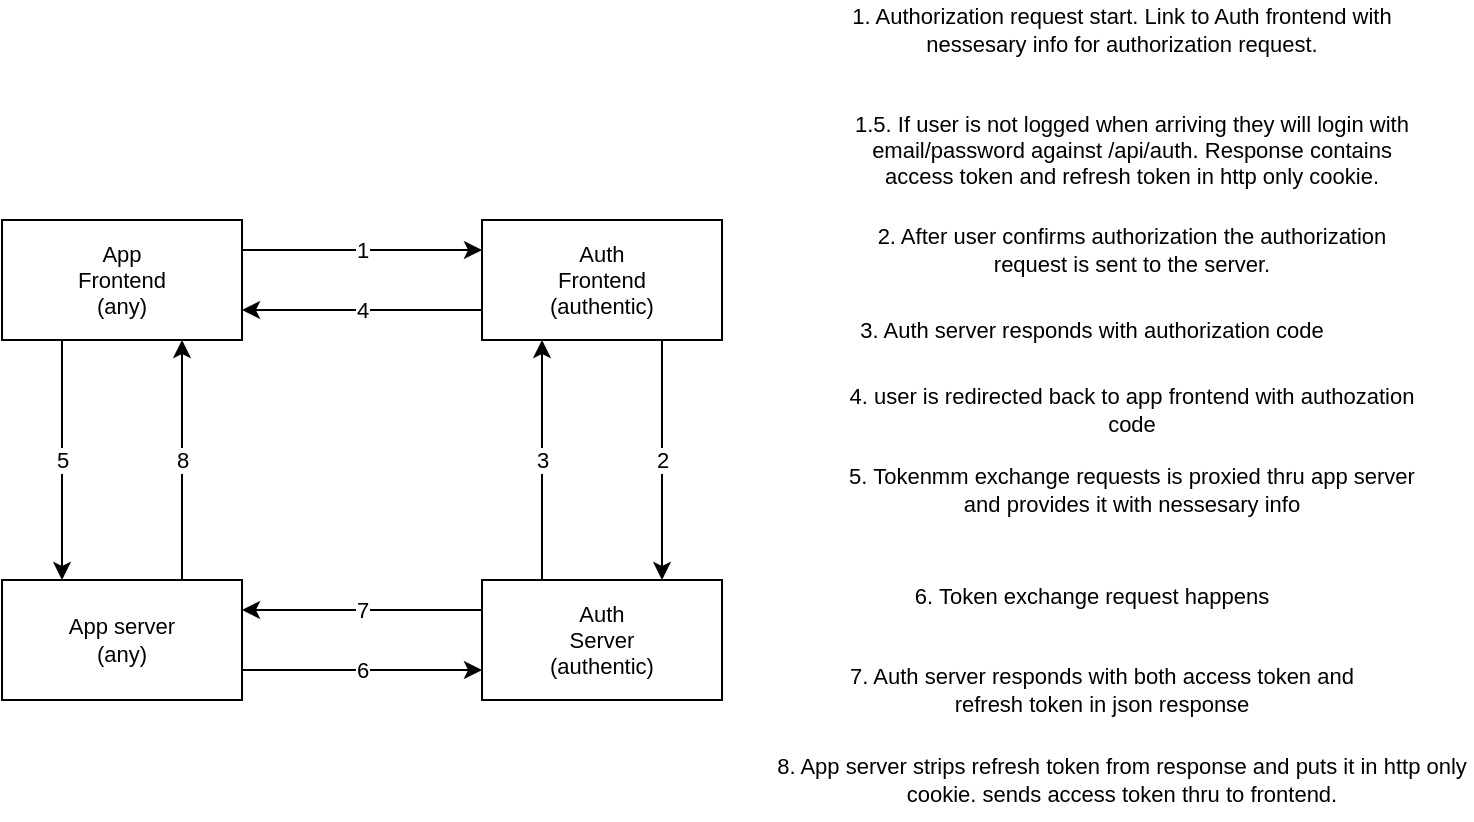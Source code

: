 <mxfile version="28.0.6">
  <diagram name="Page-1" id="xK1MXJZ7FSHNyuHFRWDz">
    <mxGraphModel dx="913" dy="608" grid="1" gridSize="10" guides="1" tooltips="1" connect="1" arrows="1" fold="1" page="1" pageScale="1" pageWidth="827" pageHeight="1169" math="0" shadow="0">
      <root>
        <mxCell id="0" />
        <mxCell id="1" parent="0" />
        <mxCell id="PcOTl7jaeYxXwrJTTBFI-121" value="1" style="shape=connector;rounded=0;orthogonalLoop=1;jettySize=auto;html=1;exitX=1;exitY=0.25;exitDx=0;exitDy=0;entryX=0;entryY=0.25;entryDx=0;entryDy=0;strokeColor=default;align=center;verticalAlign=middle;fontFamily=Helvetica;fontSize=11;fontColor=default;labelBackgroundColor=default;endArrow=classic;" edge="1" parent="1" source="PcOTl7jaeYxXwrJTTBFI-117" target="PcOTl7jaeYxXwrJTTBFI-118">
          <mxGeometry relative="1" as="geometry" />
        </mxCell>
        <mxCell id="PcOTl7jaeYxXwrJTTBFI-125" value="5" style="edgeStyle=orthogonalEdgeStyle;shape=connector;curved=1;rounded=0;orthogonalLoop=1;jettySize=auto;html=1;exitX=0.25;exitY=1;exitDx=0;exitDy=0;entryX=0.25;entryY=0;entryDx=0;entryDy=0;strokeColor=default;align=center;verticalAlign=middle;fontFamily=Helvetica;fontSize=11;fontColor=default;labelBackgroundColor=default;endArrow=classic;" edge="1" parent="1" source="PcOTl7jaeYxXwrJTTBFI-117" target="PcOTl7jaeYxXwrJTTBFI-120">
          <mxGeometry relative="1" as="geometry" />
        </mxCell>
        <mxCell id="PcOTl7jaeYxXwrJTTBFI-117" value="&lt;div&gt;App&lt;/div&gt;&lt;div&gt;Frontend&lt;/div&gt;&lt;div&gt;(any)&lt;/div&gt;" style="rounded=0;whiteSpace=wrap;html=1;fontFamily=Helvetica;fontSize=11;fontColor=default;labelBackgroundColor=default;" vertex="1" parent="1">
          <mxGeometry x="60" y="180" width="120" height="60" as="geometry" />
        </mxCell>
        <mxCell id="PcOTl7jaeYxXwrJTTBFI-122" value="2" style="edgeStyle=orthogonalEdgeStyle;shape=connector;curved=1;rounded=0;orthogonalLoop=1;jettySize=auto;html=1;exitX=0.75;exitY=1;exitDx=0;exitDy=0;entryX=0.75;entryY=0;entryDx=0;entryDy=0;strokeColor=default;align=center;verticalAlign=middle;fontFamily=Helvetica;fontSize=11;fontColor=default;labelBackgroundColor=default;endArrow=classic;" edge="1" parent="1" source="PcOTl7jaeYxXwrJTTBFI-118" target="PcOTl7jaeYxXwrJTTBFI-119">
          <mxGeometry relative="1" as="geometry" />
        </mxCell>
        <mxCell id="PcOTl7jaeYxXwrJTTBFI-124" value="4" style="edgeStyle=orthogonalEdgeStyle;shape=connector;curved=1;rounded=0;orthogonalLoop=1;jettySize=auto;html=1;exitX=0;exitY=0.75;exitDx=0;exitDy=0;entryX=1;entryY=0.75;entryDx=0;entryDy=0;strokeColor=default;align=center;verticalAlign=middle;fontFamily=Helvetica;fontSize=11;fontColor=default;labelBackgroundColor=default;endArrow=classic;" edge="1" parent="1" source="PcOTl7jaeYxXwrJTTBFI-118" target="PcOTl7jaeYxXwrJTTBFI-117">
          <mxGeometry relative="1" as="geometry" />
        </mxCell>
        <mxCell id="PcOTl7jaeYxXwrJTTBFI-118" value="&lt;div&gt;Auth&lt;/div&gt;&lt;div&gt;Frontend&lt;/div&gt;&lt;div&gt;(authentic)&lt;/div&gt;" style="rounded=0;whiteSpace=wrap;html=1;fontFamily=Helvetica;fontSize=11;fontColor=default;labelBackgroundColor=default;" vertex="1" parent="1">
          <mxGeometry x="300" y="180" width="120" height="60" as="geometry" />
        </mxCell>
        <mxCell id="PcOTl7jaeYxXwrJTTBFI-123" value="3" style="edgeStyle=orthogonalEdgeStyle;shape=connector;curved=1;rounded=0;orthogonalLoop=1;jettySize=auto;html=1;exitX=0.25;exitY=0;exitDx=0;exitDy=0;entryX=0.25;entryY=1;entryDx=0;entryDy=0;strokeColor=default;align=center;verticalAlign=middle;fontFamily=Helvetica;fontSize=11;fontColor=default;labelBackgroundColor=default;endArrow=classic;" edge="1" parent="1" source="PcOTl7jaeYxXwrJTTBFI-119" target="PcOTl7jaeYxXwrJTTBFI-118">
          <mxGeometry relative="1" as="geometry" />
        </mxCell>
        <mxCell id="PcOTl7jaeYxXwrJTTBFI-127" value="7" style="edgeStyle=orthogonalEdgeStyle;shape=connector;curved=1;rounded=0;orthogonalLoop=1;jettySize=auto;html=1;exitX=0;exitY=0.25;exitDx=0;exitDy=0;entryX=1;entryY=0.25;entryDx=0;entryDy=0;strokeColor=default;align=center;verticalAlign=middle;fontFamily=Helvetica;fontSize=11;fontColor=default;labelBackgroundColor=default;endArrow=classic;" edge="1" parent="1" source="PcOTl7jaeYxXwrJTTBFI-119" target="PcOTl7jaeYxXwrJTTBFI-120">
          <mxGeometry relative="1" as="geometry" />
        </mxCell>
        <mxCell id="PcOTl7jaeYxXwrJTTBFI-119" value="&lt;div&gt;Auth&lt;/div&gt;&lt;div&gt;Server&lt;/div&gt;(authentic)" style="rounded=0;whiteSpace=wrap;html=1;fontFamily=Helvetica;fontSize=11;fontColor=default;labelBackgroundColor=default;" vertex="1" parent="1">
          <mxGeometry x="300" y="360" width="120" height="60" as="geometry" />
        </mxCell>
        <mxCell id="PcOTl7jaeYxXwrJTTBFI-126" value="6" style="edgeStyle=orthogonalEdgeStyle;shape=connector;curved=1;rounded=0;orthogonalLoop=1;jettySize=auto;html=1;exitX=1;exitY=0.75;exitDx=0;exitDy=0;entryX=0;entryY=0.75;entryDx=0;entryDy=0;strokeColor=default;align=center;verticalAlign=middle;fontFamily=Helvetica;fontSize=11;fontColor=default;labelBackgroundColor=default;endArrow=classic;" edge="1" parent="1" source="PcOTl7jaeYxXwrJTTBFI-120" target="PcOTl7jaeYxXwrJTTBFI-119">
          <mxGeometry relative="1" as="geometry" />
        </mxCell>
        <mxCell id="PcOTl7jaeYxXwrJTTBFI-128" value="8" style="edgeStyle=orthogonalEdgeStyle;shape=connector;curved=1;rounded=0;orthogonalLoop=1;jettySize=auto;html=1;exitX=0.75;exitY=0;exitDx=0;exitDy=0;entryX=0.75;entryY=1;entryDx=0;entryDy=0;strokeColor=default;align=center;verticalAlign=middle;fontFamily=Helvetica;fontSize=11;fontColor=default;labelBackgroundColor=default;endArrow=classic;" edge="1" parent="1" source="PcOTl7jaeYxXwrJTTBFI-120" target="PcOTl7jaeYxXwrJTTBFI-117">
          <mxGeometry relative="1" as="geometry" />
        </mxCell>
        <mxCell id="PcOTl7jaeYxXwrJTTBFI-120" value="&lt;div&gt;App server&lt;/div&gt;(any)" style="rounded=0;whiteSpace=wrap;html=1;fontFamily=Helvetica;fontSize=11;fontColor=default;labelBackgroundColor=default;" vertex="1" parent="1">
          <mxGeometry x="60" y="360" width="120" height="60" as="geometry" />
        </mxCell>
        <mxCell id="PcOTl7jaeYxXwrJTTBFI-129" value="1. Authorization request start. Link to Auth frontend with nessesary info for authorization request." style="text;html=1;align=center;verticalAlign=middle;whiteSpace=wrap;rounded=0;fontFamily=Helvetica;fontSize=11;fontColor=default;labelBackgroundColor=default;" vertex="1" parent="1">
          <mxGeometry x="480" y="70" width="280" height="30" as="geometry" />
        </mxCell>
        <mxCell id="PcOTl7jaeYxXwrJTTBFI-130" value="1.5. If user is not logged when arriving they will login with email/password against /api/auth. Response contains access token and refresh token in http only cookie." style="text;html=1;align=center;verticalAlign=middle;whiteSpace=wrap;rounded=0;fontFamily=Helvetica;fontSize=11;fontColor=default;labelBackgroundColor=default;" vertex="1" parent="1">
          <mxGeometry x="480" y="120" width="290" height="50" as="geometry" />
        </mxCell>
        <mxCell id="PcOTl7jaeYxXwrJTTBFI-131" value="2. After user confirms authorization the authorization request is sent to the server." style="text;html=1;align=center;verticalAlign=middle;whiteSpace=wrap;rounded=0;fontFamily=Helvetica;fontSize=11;fontColor=default;labelBackgroundColor=default;" vertex="1" parent="1">
          <mxGeometry x="480" y="180" width="290" height="30" as="geometry" />
        </mxCell>
        <mxCell id="PcOTl7jaeYxXwrJTTBFI-132" value="3. Auth server responds with authorization code" style="text;html=1;align=center;verticalAlign=middle;whiteSpace=wrap;rounded=0;fontFamily=Helvetica;fontSize=11;fontColor=default;labelBackgroundColor=default;" vertex="1" parent="1">
          <mxGeometry x="480" y="220" width="250" height="30" as="geometry" />
        </mxCell>
        <mxCell id="PcOTl7jaeYxXwrJTTBFI-133" value="4. user is redirected back to app frontend with authozation code" style="text;html=1;align=center;verticalAlign=middle;whiteSpace=wrap;rounded=0;fontFamily=Helvetica;fontSize=11;fontColor=default;labelBackgroundColor=default;" vertex="1" parent="1">
          <mxGeometry x="480" y="260" width="290" height="30" as="geometry" />
        </mxCell>
        <mxCell id="PcOTl7jaeYxXwrJTTBFI-134" value="5. Tokenmm exchange requests is proxied thru app server and provides it with nessesary info" style="text;html=1;align=center;verticalAlign=middle;whiteSpace=wrap;rounded=0;fontFamily=Helvetica;fontSize=11;fontColor=default;labelBackgroundColor=default;" vertex="1" parent="1">
          <mxGeometry x="480" y="300" width="290" height="30" as="geometry" />
        </mxCell>
        <mxCell id="PcOTl7jaeYxXwrJTTBFI-135" value="&lt;div&gt;6. Token exchange request happens&lt;/div&gt;" style="text;html=1;align=center;verticalAlign=middle;whiteSpace=wrap;rounded=0;fontFamily=Helvetica;fontSize=11;fontColor=default;labelBackgroundColor=default;" vertex="1" parent="1">
          <mxGeometry x="480" y="350" width="250" height="35" as="geometry" />
        </mxCell>
        <mxCell id="PcOTl7jaeYxXwrJTTBFI-137" value="7. Auth server responds with both access token and refresh token in json response" style="text;html=1;align=center;verticalAlign=middle;whiteSpace=wrap;rounded=0;fontFamily=Helvetica;fontSize=11;fontColor=default;labelBackgroundColor=default;" vertex="1" parent="1">
          <mxGeometry x="465" y="400" width="290" height="30" as="geometry" />
        </mxCell>
        <mxCell id="PcOTl7jaeYxXwrJTTBFI-138" value="8. App server strips refresh token from response and puts it in http only cookie. sends access token thru to frontend." style="text;html=1;align=center;verticalAlign=middle;whiteSpace=wrap;rounded=0;fontFamily=Helvetica;fontSize=11;fontColor=default;labelBackgroundColor=default;" vertex="1" parent="1">
          <mxGeometry x="445" y="440" width="350" height="40" as="geometry" />
        </mxCell>
      </root>
    </mxGraphModel>
  </diagram>
</mxfile>
